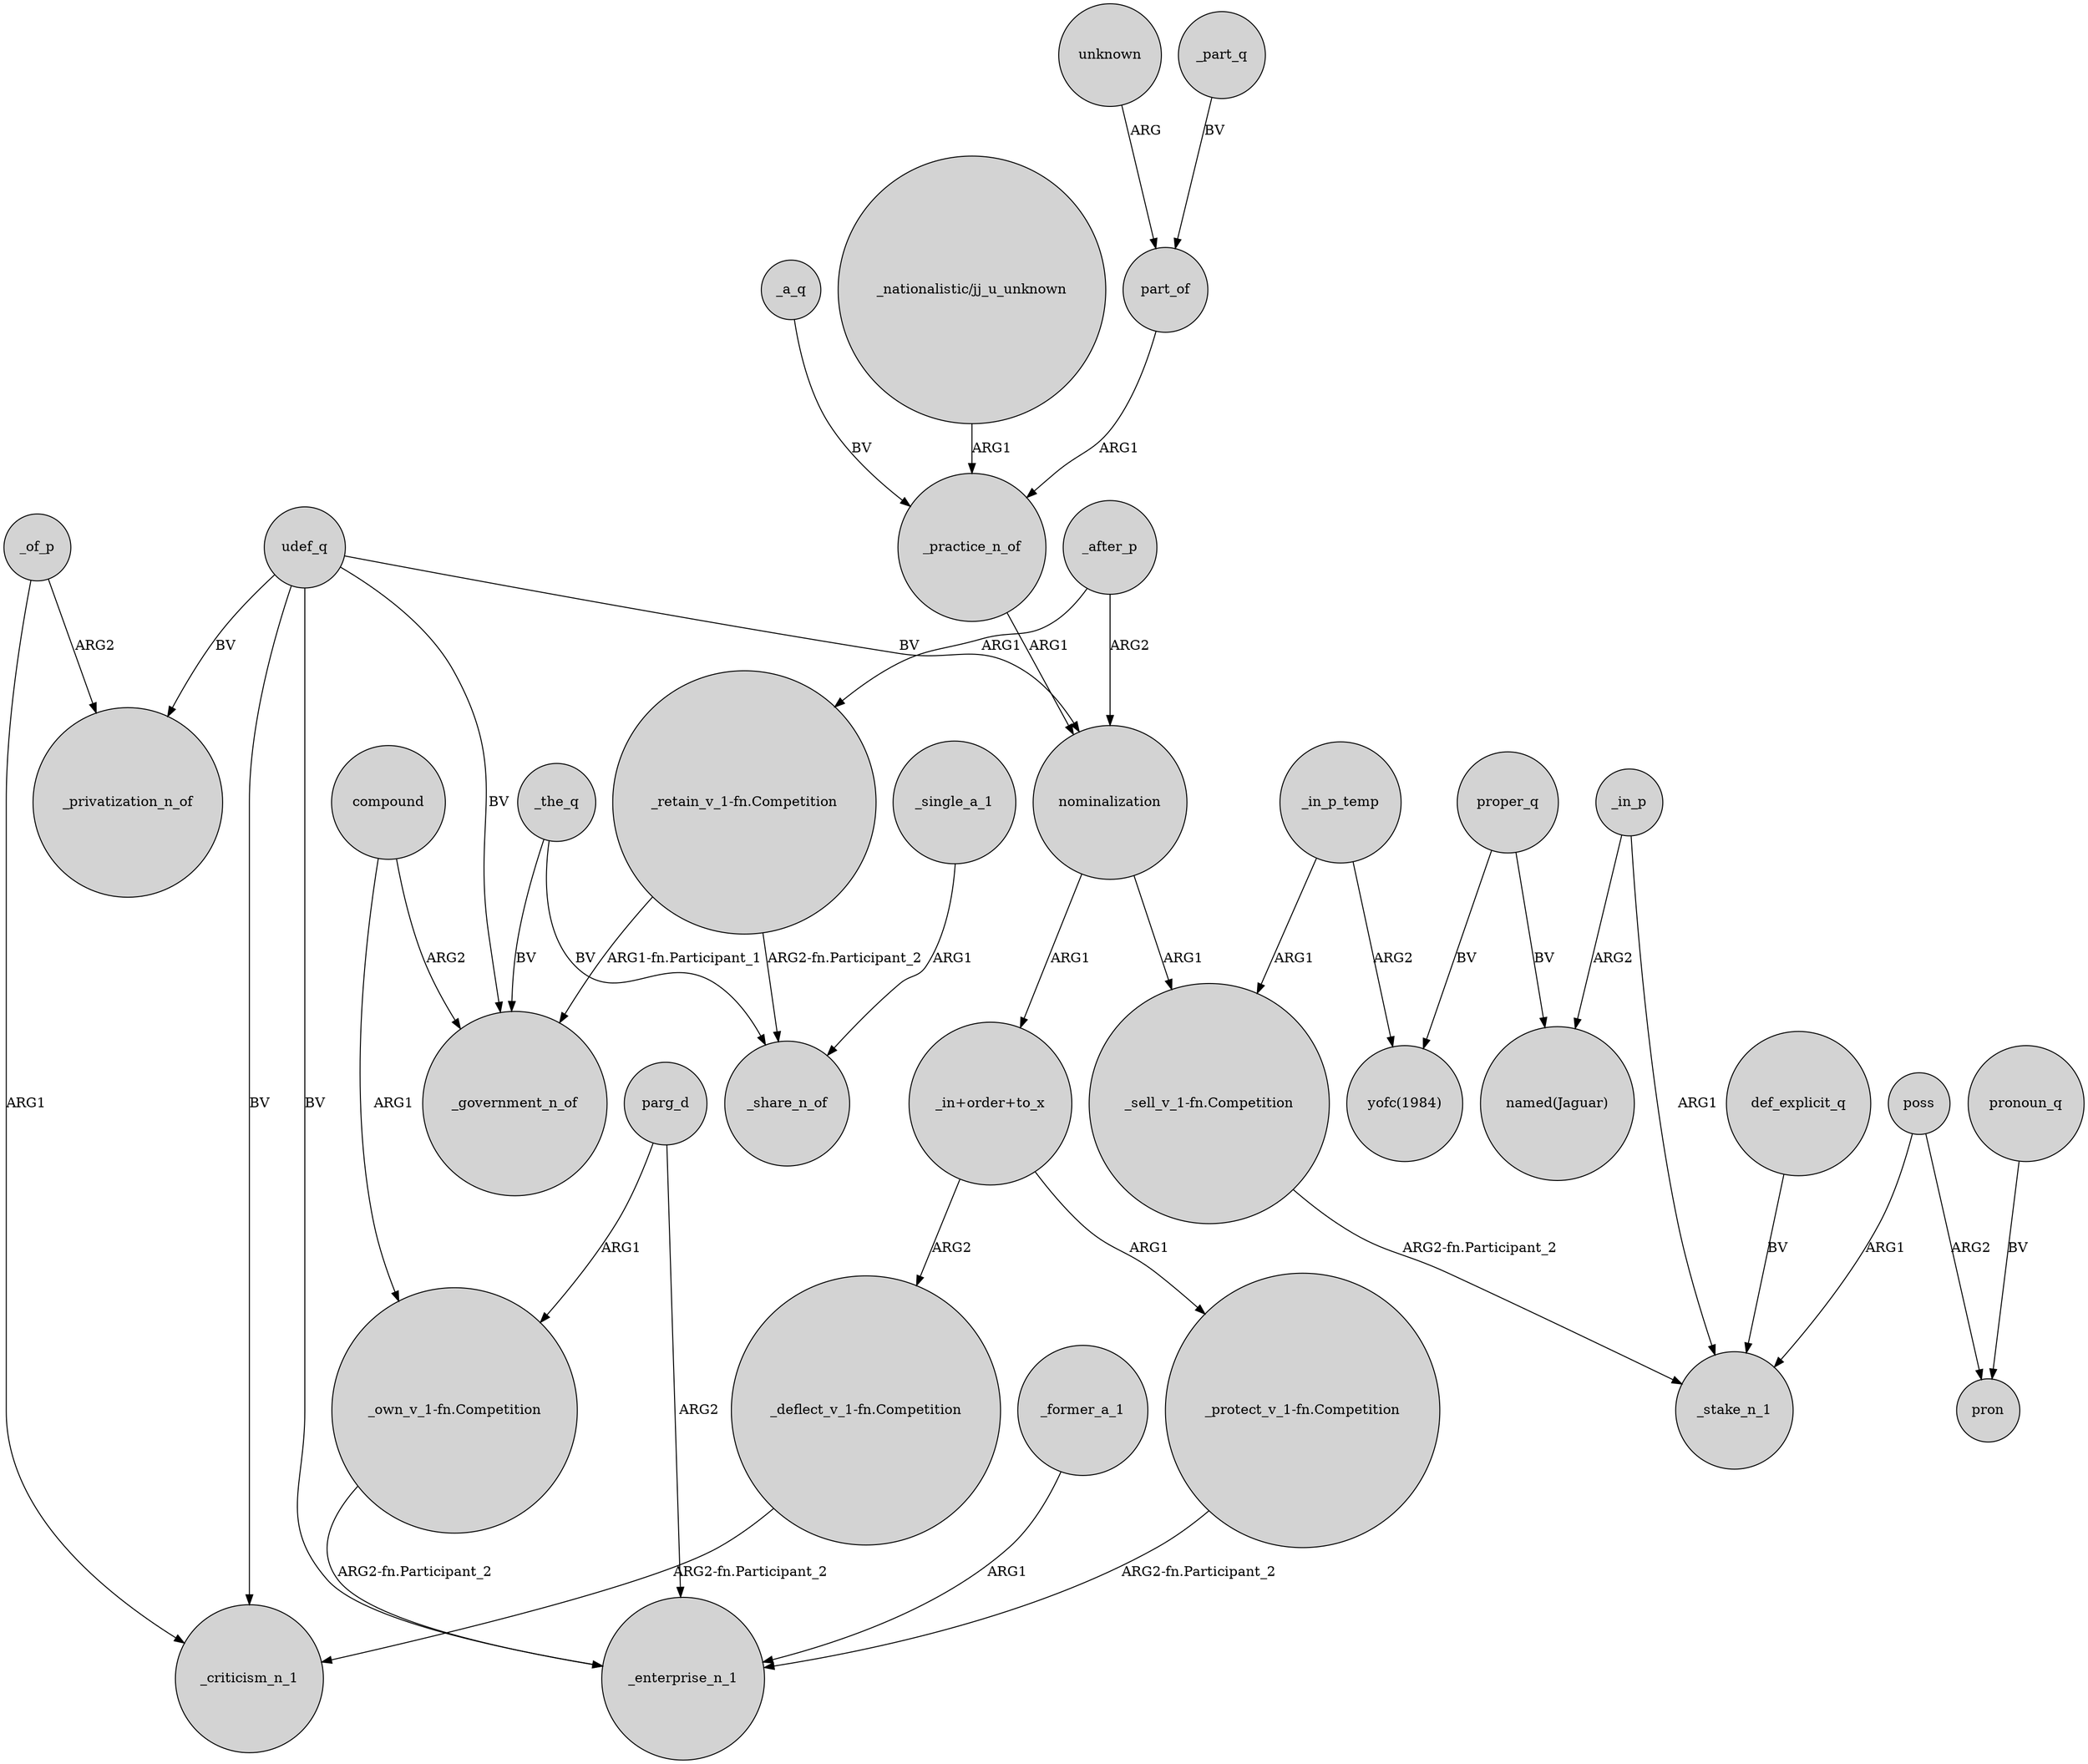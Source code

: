 digraph {
	node [shape=circle style=filled]
	_practice_n_of -> nominalization [label=ARG1]
	nominalization -> "_in+order+to_x" [label=ARG1]
	_a_q -> _practice_n_of [label=BV]
	nominalization -> "_sell_v_1-fn.Competition" [label=ARG1]
	compound -> _government_n_of [label=ARG2]
	udef_q -> _government_n_of [label=BV]
	_former_a_1 -> _enterprise_n_1 [label=ARG1]
	_in_p -> "named(Jaguar)" [label=ARG2]
	_of_p -> _privatization_n_of [label=ARG2]
	udef_q -> _enterprise_n_1 [label=BV]
	parg_d -> "_own_v_1-fn.Competition" [label=ARG1]
	_single_a_1 -> _share_n_of [label=ARG1]
	"_nationalistic/jj_u_unknown" -> _practice_n_of [label=ARG1]
	udef_q -> nominalization [label=BV]
	_the_q -> _share_n_of [label=BV]
	_in_p_temp -> "_sell_v_1-fn.Competition" [label=ARG1]
	parg_d -> _enterprise_n_1 [label=ARG2]
	_of_p -> _criticism_n_1 [label=ARG1]
	part_of -> _practice_n_of [label=ARG1]
	_in_p_temp -> "yofc(1984)" [label=ARG2]
	unknown -> part_of [label=ARG]
	"_deflect_v_1-fn.Competition" -> _criticism_n_1 [label="ARG2-fn.Participant_2"]
	pronoun_q -> pron [label=BV]
	_after_p -> nominalization [label=ARG2]
	udef_q -> _criticism_n_1 [label=BV]
	poss -> pron [label=ARG2]
	_part_q -> part_of [label=BV]
	udef_q -> _privatization_n_of [label=BV]
	"_protect_v_1-fn.Competition" -> _enterprise_n_1 [label="ARG2-fn.Participant_2"]
	proper_q -> "named(Jaguar)" [label=BV]
	def_explicit_q -> _stake_n_1 [label=BV]
	compound -> "_own_v_1-fn.Competition" [label=ARG1]
	"_in+order+to_x" -> "_deflect_v_1-fn.Competition" [label=ARG2]
	"_sell_v_1-fn.Competition" -> _stake_n_1 [label="ARG2-fn.Participant_2"]
	_the_q -> _government_n_of [label=BV]
	"_retain_v_1-fn.Competition" -> _share_n_of [label="ARG2-fn.Participant_2"]
	"_retain_v_1-fn.Competition" -> _government_n_of [label="ARG1-fn.Participant_1"]
	_after_p -> "_retain_v_1-fn.Competition" [label=ARG1]
	"_in+order+to_x" -> "_protect_v_1-fn.Competition" [label=ARG1]
	"_own_v_1-fn.Competition" -> _enterprise_n_1 [label="ARG2-fn.Participant_2"]
	_in_p -> _stake_n_1 [label=ARG1]
	poss -> _stake_n_1 [label=ARG1]
	proper_q -> "yofc(1984)" [label=BV]
}
